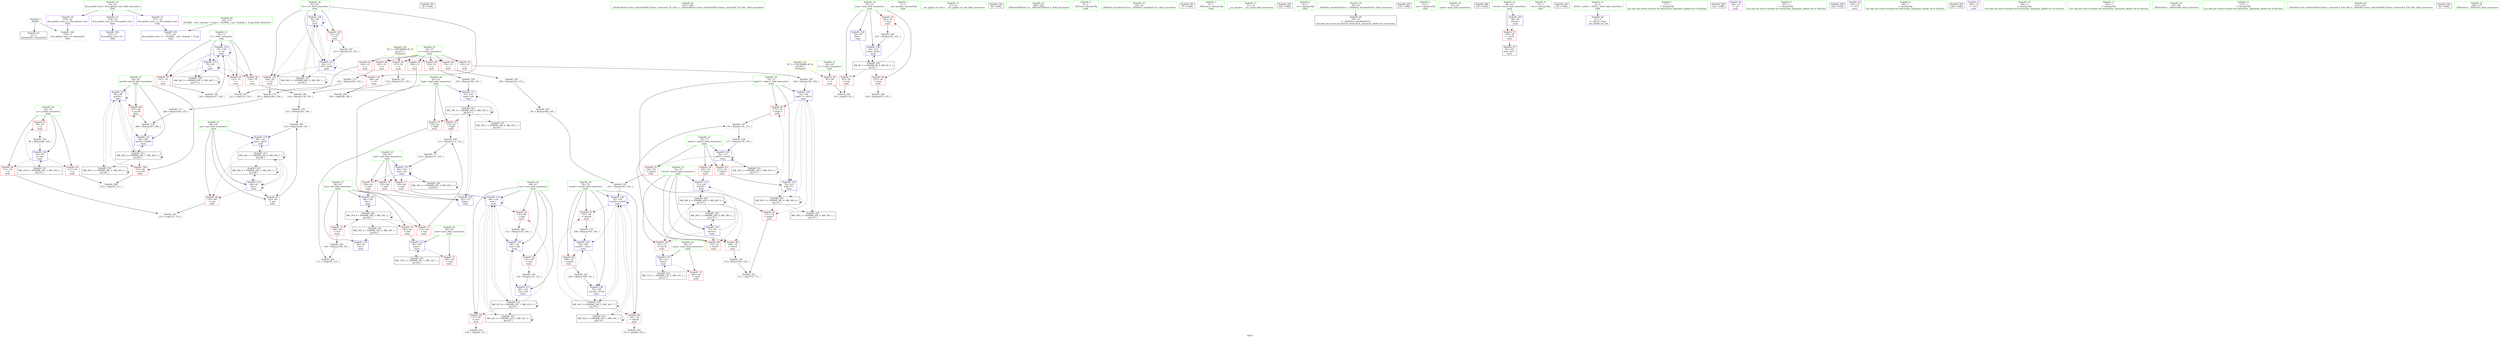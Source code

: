 digraph "SVFG" {
	label="SVFG";

	Node0x555e7177ca00 [shape=record,color=grey,label="{NodeID: 0\nNullPtr}"];
	Node0x555e7177ca00 -> Node0x555e717a2a80[style=solid];
	Node0x555e7177ca00 -> Node0x555e717a3510[style=solid];
	Node0x555e717aba70 [shape=record,color=grey,label="{NodeID: 180\n143 = Binary(142, 141, )\n}"];
	Node0x555e717aba70 -> Node0x555e717a8610[style=solid];
	Node0x555e717a2dc0 [shape=record,color=red,label="{NodeID: 97\n195\<--78\n\<--rem26\nmain\n}"];
	Node0x555e717a2dc0 -> Node0x555e717ab8f0[style=solid];
	Node0x555e71781160 [shape=record,color=green,label="{NodeID: 14\n16\<--20\nllvm.global_ctors\<--llvm.global_ctors_field_insensitive\nGlob }"];
	Node0x555e71781160 -> Node0x555e717a4050[style=solid];
	Node0x555e71781160 -> Node0x555e717a4120[style=solid];
	Node0x555e71781160 -> Node0x555e717a41f0[style=solid];
	Node0x555e717a67d0 [shape=record,color=grey,label="{NodeID: 194\n104 = Binary(105, 103, )\n}"];
	Node0x555e717a67d0 -> Node0x555e717a3920[style=solid];
	Node0x555e717a3920 [shape=record,color=blue,label="{NodeID: 111\n62\<--104\nhigh\<--shl\nmain\n}"];
	Node0x555e717a3920 -> Node0x555e717c2310[style=dashed];
	Node0x555e717a1cb0 [shape=record,color=green,label="{NodeID: 28\n62\<--63\nhigh\<--high_field_insensitive\nmain\n}"];
	Node0x555e717a1cb0 -> Node0x555e717a5300[style=solid];
	Node0x555e717a1cb0 -> Node0x555e717a53d0[style=solid];
	Node0x555e717a1cb0 -> Node0x555e717a3920[style=solid];
	Node0x555e717a1cb0 -> Node0x555e717a87b0[style=solid];
	Node0x555e717d4ef0 [shape=record,color=black,label="{NodeID: 291\n28 = PHI()\n}"];
	Node0x555e717af480 [shape=record,color=grey,label="{NodeID: 208\n111 = cmp(109, 110, )\n}"];
	Node0x555e717a8bc0 [shape=record,color=blue,label="{NodeID: 125\n76\<--177\nmid23\<--shr25\nmain\n}"];
	Node0x555e717a8bc0 -> Node0x555e717a61a0[style=dashed];
	Node0x555e717a8bc0 -> Node0x555e717a6270[style=dashed];
	Node0x555e717a8bc0 -> Node0x555e717a6340[style=dashed];
	Node0x555e717a8bc0 -> Node0x555e717a8bc0[style=dashed];
	Node0x555e717a8bc0 -> Node0x555e717bd810[style=dashed];
	Node0x555e717a2810 [shape=record,color=green,label="{NodeID: 42\n247\<--248\n_ZSt4endlIcSt11char_traitsIcEERSt13basic_ostreamIT_T0_ES6_\<--_ZSt4endlIcSt11char_traitsIcEERSt13basic_ostreamIT_T0_ES6__field_insensitive\n}"];
	Node0x555e717ba210 [shape=record,color=black,label="{NodeID: 222\nMR_12V_2 = PHI(MR_12V_3, MR_12V_1, )\npts\{57 \}\n}"];
	Node0x555e717ba210 -> Node0x555e717a93e0[style=dashed];
	Node0x555e717a4390 [shape=record,color=red,label="{NodeID: 56\n93\<--48\n\<--T\nmain\n}"];
	Node0x555e717a4390 -> Node0x555e717af180[style=solid];
	Node0x555e717a4ef0 [shape=record,color=red,label="{NodeID: 70\n244\<--56\n\<--maxi\nmain\n}"];
	Node0x555e717a5a50 [shape=record,color=red,label="{NodeID: 84\n152\<--68\n\<--pos\nmain\n}"];
	Node0x555e717a5a50 -> Node0x555e717a7250[style=solid];
	Node0x555e7177c920 [shape=record,color=green,label="{NodeID: 1\n7\<--1\n__dso_handle\<--dummyObj\nGlob }"];
	Node0x555e717abbf0 [shape=record,color=grey,label="{NodeID: 181\n170 = Binary(169, 105, )\n}"];
	Node0x555e717abbf0 -> Node0x555e717aebc0[style=solid];
	Node0x555e717a2e90 [shape=record,color=red,label="{NodeID: 98\n198\<--78\n\<--rem26\nmain\n}"];
	Node0x555e717a2e90 -> Node0x555e717abef0[style=solid];
	Node0x555e71781230 [shape=record,color=green,label="{NodeID: 15\n21\<--22\n__cxx_global_var_init\<--__cxx_global_var_init_field_insensitive\n}"];
	Node0x555e717a6950 [shape=record,color=grey,label="{NodeID: 195\n180 = Binary(105, 179, )\n}"];
	Node0x555e717a6950 -> Node0x555e717a6650[style=solid];
	Node0x555e717a39f0 [shape=record,color=blue,label="{NodeID: 112\n64\<--116\nmid\<--shr\nmain\n}"];
	Node0x555e717a39f0 -> Node0x555e717a54a0[style=dashed];
	Node0x555e717a39f0 -> Node0x555e717a5570[style=dashed];
	Node0x555e717a39f0 -> Node0x555e717a5640[style=dashed];
	Node0x555e717a39f0 -> Node0x555e717a39f0[style=dashed];
	Node0x555e717a39f0 -> Node0x555e717bb610[style=dashed];
	Node0x555e717a1d80 [shape=record,color=green,label="{NodeID: 29\n64\<--65\nmid\<--mid_field_insensitive\nmain\n}"];
	Node0x555e717a1d80 -> Node0x555e717a54a0[style=solid];
	Node0x555e717a1d80 -> Node0x555e717a5570[style=solid];
	Node0x555e717a1d80 -> Node0x555e717a5640[style=solid];
	Node0x555e717a1d80 -> Node0x555e717a39f0[style=solid];
	Node0x555e717d4ff0 [shape=record,color=black,label="{NodeID: 292\n96 = PHI()\n}"];
	Node0x555e717af600 [shape=record,color=grey,label="{NodeID: 209\n218 = cmp(216, 217, )\n}"];
	Node0x555e717a8c90 [shape=record,color=blue,label="{NodeID: 126\n78\<--183\nrem26\<--sub29\nmain\n}"];
	Node0x555e717a8c90 -> Node0x555e717a2cf0[style=dashed];
	Node0x555e717a8c90 -> Node0x555e717a2dc0[style=dashed];
	Node0x555e717a8c90 -> Node0x555e717a8c90[style=dashed];
	Node0x555e717a8c90 -> Node0x555e717a8f00[style=dashed];
	Node0x555e717a8c90 -> Node0x555e717b6610[style=dashed];
	Node0x555e717a8c90 -> Node0x555e717bdd10[style=dashed];
	Node0x555e717a28e0 [shape=record,color=green,label="{NodeID: 43\n249\<--250\n_ZNSolsEPFRSoS_E\<--_ZNSolsEPFRSoS_E_field_insensitive\n}"];
	Node0x555e717ba710 [shape=record,color=black,label="{NodeID: 223\nMR_14V_2 = PHI(MR_14V_3, MR_14V_1, )\npts\{59 \}\n}"];
	Node0x555e717ba710 -> Node0x555e717a8950[style=dashed];
	Node0x555e717a4460 [shape=record,color=red,label="{NodeID: 57\n92\<--50\n\<--loop\nmain\n}"];
	Node0x555e717a4460 -> Node0x555e717af180[style=solid];
	Node0x555e717a4fc0 [shape=record,color=red,label="{NodeID: 71\n240\<--58\n\<--mini\nmain\n}"];
	Node0x555e717a5b20 [shape=record,color=red,label="{NodeID: 85\n123\<--70\n\<--i\nmain\n}"];
	Node0x555e717a5b20 -> Node0x555e717af300[style=solid];
	Node0x555e7177d400 [shape=record,color=green,label="{NodeID: 2\n8\<--1\n_ZSt3cin\<--dummyObj\nGlob }"];
	Node0x555e717abd70 [shape=record,color=grey,label="{NodeID: 182\n148 = Binary(147, 105, )\n}"];
	Node0x555e717abd70 -> Node0x555e717a86e0[style=solid];
	Node0x555e717a2f60 [shape=record,color=red,label="{NodeID: 99\n207\<--80\n\<--pos30\nmain\n}"];
	Node0x555e717a2f60 -> Node0x555e717ab470[style=solid];
	Node0x555e71781300 [shape=record,color=green,label="{NodeID: 16\n25\<--26\n_ZNSt8ios_base4InitC1Ev\<--_ZNSt8ios_base4InitC1Ev_field_insensitive\n}"];
	Node0x555e717a6ad0 [shape=record,color=grey,label="{NodeID: 196\n234 = Binary(233, 105, )\n}"];
	Node0x555e717a3ac0 [shape=record,color=blue,label="{NodeID: 113\n66\<--118\nrem\<--\nmain\n}"];
	Node0x555e717a3ac0 -> Node0x555e717a5710[style=dashed];
	Node0x555e717a3ac0 -> Node0x555e717a57e0[style=dashed];
	Node0x555e717a3ac0 -> Node0x555e717a3ac0[style=dashed];
	Node0x555e717a3ac0 -> Node0x555e717a8470[style=dashed];
	Node0x555e717a3ac0 -> Node0x555e717b7010[style=dashed];
	Node0x555e717a3ac0 -> Node0x555e717bbb10[style=dashed];
	Node0x555e717a1e50 [shape=record,color=green,label="{NodeID: 30\n66\<--67\nrem\<--rem_field_insensitive\nmain\n}"];
	Node0x555e717a1e50 -> Node0x555e717a5710[style=solid];
	Node0x555e717a1e50 -> Node0x555e717a57e0[style=solid];
	Node0x555e717a1e50 -> Node0x555e717a58b0[style=solid];
	Node0x555e717a1e50 -> Node0x555e717a3ac0[style=solid];
	Node0x555e717a1e50 -> Node0x555e717a8470[style=solid];
	Node0x555e717a1e50 -> Node0x555e717a8540[style=solid];
	Node0x555e717d5150 [shape=record,color=black,label="{NodeID: 293\n97 = PHI()\n}"];
	Node0x555e717b6610 [shape=record,color=black,label="{NodeID: 210\nMR_34V_8 = PHI(MR_34V_5, MR_34V_7, )\npts\{79 \}\n}"];
	Node0x555e717b6610 -> Node0x555e717a2cf0[style=dashed];
	Node0x555e717b6610 -> Node0x555e717a2dc0[style=dashed];
	Node0x555e717b6610 -> Node0x555e717a8c90[style=dashed];
	Node0x555e717b6610 -> Node0x555e717a8f00[style=dashed];
	Node0x555e717b6610 -> Node0x555e717b6610[style=dashed];
	Node0x555e717b6610 -> Node0x555e717bdd10[style=dashed];
	Node0x555e717a8d60 [shape=record,color=blue,label="{NodeID: 127\n80\<--90\npos30\<--\nmain\n}"];
	Node0x555e717a8d60 -> Node0x555e717a2f60[style=dashed];
	Node0x555e717a8d60 -> Node0x555e717a3030[style=dashed];
	Node0x555e717a8d60 -> Node0x555e717a8d60[style=dashed];
	Node0x555e717a8d60 -> Node0x555e717a90a0[style=dashed];
	Node0x555e717a8d60 -> Node0x555e717b6b10[style=dashed];
	Node0x555e717a8d60 -> Node0x555e717be210[style=dashed];
	Node0x555e717a29b0 [shape=record,color=green,label="{NodeID: 44\n18\<--272\n_GLOBAL__sub_I_komaki_1_0.cpp\<--_GLOBAL__sub_I_komaki_1_0.cpp_field_insensitive\n}"];
	Node0x555e717a29b0 -> Node0x555e717a3440[style=solid];
	Node0x555e717bac10 [shape=record,color=black,label="{NodeID: 224\nMR_16V_2 = PHI(MR_16V_4, MR_16V_1, )\npts\{61 \}\n}"];
	Node0x555e717bac10 -> Node0x555e717a3850[style=dashed];
	Node0x555e717a4530 [shape=record,color=red,label="{NodeID: 58\n233\<--50\n\<--loop\nmain\n}"];
	Node0x555e717a4530 -> Node0x555e717a6ad0[style=solid];
	Node0x555e717a5090 [shape=record,color=red,label="{NodeID: 72\n108\<--60\n\<--low\nmain\n}"];
	Node0x555e717a5090 -> Node0x555e717ac970[style=solid];
	Node0x555e717a5bf0 [shape=record,color=red,label="{NodeID: 86\n139\<--70\n\<--i\nmain\n}"];
	Node0x555e717a5bf0 -> Node0x555e717ac370[style=solid];
	Node0x555e7177d1c0 [shape=record,color=green,label="{NodeID: 3\n9\<--1\n_ZSt4cout\<--dummyObj\nGlob }"];
	Node0x555e717abef0 [shape=record,color=grey,label="{NodeID: 183\n199 = Binary(198, 135, )\n}"];
	Node0x555e717abef0 -> Node0x555e717a8fd0[style=solid];
	Node0x555e717a3030 [shape=record,color=red,label="{NodeID: 100\n216\<--80\n\<--pos30\nmain\n}"];
	Node0x555e717a3030 -> Node0x555e717af600[style=solid];
	Node0x555e717813d0 [shape=record,color=green,label="{NodeID: 17\n31\<--32\n__cxa_atexit\<--__cxa_atexit_field_insensitive\n}"];
	Node0x555e717a6c50 [shape=record,color=grey,label="{NodeID: 197\n176 = Binary(174, 175, )\n}"];
	Node0x555e717a6c50 -> Node0x555e717a6dd0[style=solid];
	Node0x555e717a3b90 [shape=record,color=blue,label="{NodeID: 114\n68\<--90\npos\<--\nmain\n}"];
	Node0x555e717a3b90 -> Node0x555e717a5980[style=dashed];
	Node0x555e717a3b90 -> Node0x555e717a5a50[style=dashed];
	Node0x555e717a3b90 -> Node0x555e717a3b90[style=dashed];
	Node0x555e717a3b90 -> Node0x555e717a8610[style=dashed];
	Node0x555e717a3b90 -> Node0x555e717b7510[style=dashed];
	Node0x555e717a3b90 -> Node0x555e717bc820[style=dashed];
	Node0x555e717a1f20 [shape=record,color=green,label="{NodeID: 31\n68\<--69\npos\<--pos_field_insensitive\nmain\n}"];
	Node0x555e717a1f20 -> Node0x555e717a5980[style=solid];
	Node0x555e717a1f20 -> Node0x555e717a5a50[style=solid];
	Node0x555e717a1f20 -> Node0x555e717a3b90[style=solid];
	Node0x555e717a1f20 -> Node0x555e717a8610[style=solid];
	Node0x555e717d5220 [shape=record,color=black,label="{NodeID: 294\n230 = PHI()\n}"];
	Node0x555e717b6b10 [shape=record,color=black,label="{NodeID: 211\nMR_36V_6 = PHI(MR_36V_7, MR_36V_5, )\npts\{81 \}\n}"];
	Node0x555e717b6b10 -> Node0x555e717a2f60[style=dashed];
	Node0x555e717b6b10 -> Node0x555e717a3030[style=dashed];
	Node0x555e717b6b10 -> Node0x555e717a8d60[style=dashed];
	Node0x555e717b6b10 -> Node0x555e717a90a0[style=dashed];
	Node0x555e717b6b10 -> Node0x555e717b6b10[style=dashed];
	Node0x555e717b6b10 -> Node0x555e717be210[style=dashed];
	Node0x555e717a8e30 [shape=record,color=blue,label="{NodeID: 128\n82\<--90\ni31\<--\nmain\n}"];
	Node0x555e717a8e30 -> Node0x555e717a3100[style=dashed];
	Node0x555e717a8e30 -> Node0x555e717a31d0[style=dashed];
	Node0x555e717a8e30 -> Node0x555e717a32a0[style=dashed];
	Node0x555e717a8e30 -> Node0x555e717a8e30[style=dashed];
	Node0x555e717a8e30 -> Node0x555e717a9170[style=dashed];
	Node0x555e717a8e30 -> Node0x555e717be710[style=dashed];
	Node0x555e717a2a80 [shape=record,color=black,label="{NodeID: 45\n2\<--3\ndummyVal\<--dummyVal\n}"];
	Node0x555e717bb110 [shape=record,color=black,label="{NodeID: 225\nMR_18V_2 = PHI(MR_18V_4, MR_18V_1, )\npts\{63 \}\n}"];
	Node0x555e717bb110 -> Node0x555e717a3920[style=dashed];
	Node0x555e717a4600 [shape=record,color=red,label="{NodeID: 59\n252\<--50\n\<--loop\nmain\n}"];
	Node0x555e717a4600 -> Node0x555e717ac070[style=solid];
	Node0x555e717a5160 [shape=record,color=red,label="{NodeID: 73\n113\<--60\n\<--low\nmain\n}"];
	Node0x555e717a5160 -> Node0x555e717a6f50[style=solid];
	Node0x555e717c4730 [shape=record,color=yellow,style=double,label="{NodeID: 253\n4V_1 = ENCHI(MR_4V_0)\npts\{49 \}\nFun[main]}"];
	Node0x555e717c4730 -> Node0x555e717a4390[style=dashed];
	Node0x555e717a5cc0 [shape=record,color=red,label="{NodeID: 87\n147\<--70\n\<--i\nmain\n}"];
	Node0x555e717a5cc0 -> Node0x555e717abd70[style=solid];
	Node0x555e7177cfb0 [shape=record,color=green,label="{NodeID: 4\n10\<--1\n.str\<--dummyObj\nGlob }"];
	Node0x555e717ac070 [shape=record,color=grey,label="{NodeID: 184\n253 = Binary(252, 105, )\n}"];
	Node0x555e717ac070 -> Node0x555e717a94b0[style=solid];
	Node0x555e717a3100 [shape=record,color=red,label="{NodeID: 101\n188\<--82\n\<--i31\nmain\n}"];
	Node0x555e717a3100 -> Node0x555e717aee80[style=solid];
	Node0x555e717814a0 [shape=record,color=green,label="{NodeID: 18\n30\<--36\n_ZNSt8ios_base4InitD1Ev\<--_ZNSt8ios_base4InitD1Ev_field_insensitive\n}"];
	Node0x555e717814a0 -> Node0x555e717a2b50[style=solid];
	Node0x555e717a6dd0 [shape=record,color=grey,label="{NodeID: 198\n177 = Binary(176, 105, )\n}"];
	Node0x555e717a6dd0 -> Node0x555e717a8bc0[style=solid];
	Node0x555e717a3c60 [shape=record,color=blue,label="{NodeID: 115\n70\<--90\ni\<--\nmain\n}"];
	Node0x555e717a3c60 -> Node0x555e717a5b20[style=dashed];
	Node0x555e717a3c60 -> Node0x555e717a5bf0[style=dashed];
	Node0x555e717a3c60 -> Node0x555e717a5cc0[style=dashed];
	Node0x555e717a3c60 -> Node0x555e717a3c60[style=dashed];
	Node0x555e717a3c60 -> Node0x555e717a86e0[style=dashed];
	Node0x555e717a3c60 -> Node0x555e717bc910[style=dashed];
	Node0x555e717a1ff0 [shape=record,color=green,label="{NodeID: 32\n70\<--71\ni\<--i_field_insensitive\nmain\n}"];
	Node0x555e717a1ff0 -> Node0x555e717a5b20[style=solid];
	Node0x555e717a1ff0 -> Node0x555e717a5bf0[style=solid];
	Node0x555e717a1ff0 -> Node0x555e717a5cc0[style=solid];
	Node0x555e717a1ff0 -> Node0x555e717a3c60[style=solid];
	Node0x555e717a1ff0 -> Node0x555e717a86e0[style=solid];
	Node0x555e717d5350 [shape=record,color=black,label="{NodeID: 295\n235 = PHI()\n}"];
	Node0x555e717b7010 [shape=record,color=black,label="{NodeID: 212\nMR_22V_8 = PHI(MR_22V_7, MR_22V_5, )\npts\{67 \}\n}"];
	Node0x555e717b7010 -> Node0x555e717a5710[style=dashed];
	Node0x555e717b7010 -> Node0x555e717a57e0[style=dashed];
	Node0x555e717b7010 -> Node0x555e717a3ac0[style=dashed];
	Node0x555e717b7010 -> Node0x555e717a8470[style=dashed];
	Node0x555e717b7010 -> Node0x555e717b7010[style=dashed];
	Node0x555e717b7010 -> Node0x555e717bbb10[style=dashed];
	Node0x555e717a8f00 [shape=record,color=blue,label="{NodeID: 129\n78\<--196\nrem26\<--sub37\nmain\n}"];
	Node0x555e717a8f00 -> Node0x555e717a2e90[style=dashed];
	Node0x555e717a8f00 -> Node0x555e717a8fd0[style=dashed];
	Node0x555e717a2b50 [shape=record,color=black,label="{NodeID: 46\n29\<--30\n\<--_ZNSt8ios_base4InitD1Ev\nCan only get source location for instruction, argument, global var or function.}"];
	Node0x555e717bb610 [shape=record,color=black,label="{NodeID: 226\nMR_20V_2 = PHI(MR_20V_3, MR_20V_1, )\npts\{65 \}\n}"];
	Node0x555e717bb610 -> Node0x555e717a39f0[style=dashed];
	Node0x555e717bb610 -> Node0x555e717bb610[style=dashed];
	Node0x555e717a46d0 [shape=record,color=red,label="{NodeID: 60\n103\<--52\n\<--n\nmain\n}"];
	Node0x555e717a46d0 -> Node0x555e717a67d0[style=solid];
	Node0x555e717a5230 [shape=record,color=red,label="{NodeID: 74\n162\<--60\n\<--low\nmain\n}"];
	Node0x555e717a5230 -> Node0x555e717a8950[style=solid];
	Node0x555e717a5d90 [shape=record,color=red,label="{NodeID: 88\n169\<--72\n\<--low16\nmain\n}"];
	Node0x555e717a5d90 -> Node0x555e717abbf0[style=solid];
	Node0x555e71780a20 [shape=record,color=green,label="{NodeID: 5\n12\<--1\n.str.1\<--dummyObj\nGlob }"];
	Node0x555e717ac1f0 [shape=record,color=grey,label="{NodeID: 185\n166 = Binary(105, 165, )\n}"];
	Node0x555e717ac1f0 -> Node0x555e717a8af0[style=solid];
	Node0x555e717a31d0 [shape=record,color=red,label="{NodeID: 102\n204\<--82\n\<--i31\nmain\n}"];
	Node0x555e717a31d0 -> Node0x555e717ab170[style=solid];
	Node0x555e71781570 [shape=record,color=green,label="{NodeID: 19\n43\<--44\nmain\<--main_field_insensitive\n}"];
	Node0x555e717a6f50 [shape=record,color=grey,label="{NodeID: 199\n115 = Binary(113, 114, )\n}"];
	Node0x555e717a6f50 -> Node0x555e717ab5f0[style=solid];
	Node0x555e717a8470 [shape=record,color=blue,label="{NodeID: 116\n66\<--131\nrem\<--sub\nmain\n}"];
	Node0x555e717a8470 -> Node0x555e717a58b0[style=dashed];
	Node0x555e717a8470 -> Node0x555e717a8540[style=dashed];
	Node0x555e717a20c0 [shape=record,color=green,label="{NodeID: 33\n72\<--73\nlow16\<--low16_field_insensitive\nmain\n}"];
	Node0x555e717a20c0 -> Node0x555e717a5d90[style=solid];
	Node0x555e717a20c0 -> Node0x555e717a5e60[style=solid];
	Node0x555e717a20c0 -> Node0x555e717a5f30[style=solid];
	Node0x555e717a20c0 -> Node0x555e717a8a20[style=solid];
	Node0x555e717a20c0 -> Node0x555e717a9240[style=solid];
	Node0x555e717d5450 [shape=record,color=black,label="{NodeID: 296\n239 = PHI()\n}"];
	Node0x555e717b7510 [shape=record,color=black,label="{NodeID: 213\nMR_24V_7 = PHI(MR_24V_6, MR_24V_5, )\npts\{69 \}\n}"];
	Node0x555e717b7510 -> Node0x555e717a5980[style=dashed];
	Node0x555e717b7510 -> Node0x555e717a5a50[style=dashed];
	Node0x555e717b7510 -> Node0x555e717a3b90[style=dashed];
	Node0x555e717b7510 -> Node0x555e717a8610[style=dashed];
	Node0x555e717b7510 -> Node0x555e717b7510[style=dashed];
	Node0x555e717b7510 -> Node0x555e717bc820[style=dashed];
	Node0x555e717a8fd0 [shape=record,color=blue,label="{NodeID: 130\n78\<--199\nrem26\<--div38\nmain\n}"];
	Node0x555e717a8fd0 -> Node0x555e717b6610[style=dashed];
	Node0x555e717a2c20 [shape=record,color=black,label="{NodeID: 47\n45\<--256\nmain_ret\<--\nmain\n}"];
	Node0x555e717bbb10 [shape=record,color=black,label="{NodeID: 227\nMR_22V_2 = PHI(MR_22V_3, MR_22V_1, )\npts\{67 \}\n}"];
	Node0x555e717bbb10 -> Node0x555e717a3ac0[style=dashed];
	Node0x555e717bbb10 -> Node0x555e717bbb10[style=dashed];
	Node0x555e717a47a0 [shape=record,color=red,label="{NodeID: 61\n124\<--52\n\<--n\nmain\n}"];
	Node0x555e717a47a0 -> Node0x555e717af300[style=solid];
	Node0x555e717a5300 [shape=record,color=red,label="{NodeID: 75\n110\<--62\n\<--high\nmain\n}"];
	Node0x555e717a5300 -> Node0x555e717af480[style=solid];
	Node0x555e717c48f0 [shape=record,color=yellow,style=double,label="{NodeID: 255\n8V_1 = ENCHI(MR_8V_0)\npts\{53 \}\nFun[main]}"];
	Node0x555e717c48f0 -> Node0x555e717a46d0[style=dashed];
	Node0x555e717c48f0 -> Node0x555e717a47a0[style=dashed];
	Node0x555e717c48f0 -> Node0x555e717a4870[style=dashed];
	Node0x555e717c48f0 -> Node0x555e717a4940[style=dashed];
	Node0x555e717c48f0 -> Node0x555e717a4a10[style=dashed];
	Node0x555e717c48f0 -> Node0x555e717a4ae0[style=dashed];
	Node0x555e717c48f0 -> Node0x555e717a4bb0[style=dashed];
	Node0x555e717a5e60 [shape=record,color=red,label="{NodeID: 89\n174\<--72\n\<--low16\nmain\n}"];
	Node0x555e717a5e60 -> Node0x555e717a6c50[style=solid];
	Node0x555e71780ab0 [shape=record,color=green,label="{NodeID: 6\n14\<--1\n.str.2\<--dummyObj\nGlob }"];
	Node0x555e717ac370 [shape=record,color=grey,label="{NodeID: 186\n140 = Binary(138, 139, )\n}"];
	Node0x555e717ac370 -> Node0x555e717ab770[style=solid];
	Node0x555e717a32a0 [shape=record,color=red,label="{NodeID: 103\n212\<--82\n\<--i31\nmain\n}"];
	Node0x555e717a32a0 -> Node0x555e717a70d0[style=solid];
	Node0x555e71781640 [shape=record,color=green,label="{NodeID: 20\n46\<--47\nretval\<--retval_field_insensitive\nmain\n}"];
	Node0x555e71781640 -> Node0x555e717a42c0[style=solid];
	Node0x555e71781640 -> Node0x555e717a35e0[style=solid];
	Node0x555e717a70d0 [shape=record,color=grey,label="{NodeID: 200\n213 = Binary(212, 105, )\n}"];
	Node0x555e717a70d0 -> Node0x555e717a9170[style=solid];
	Node0x555e717a8540 [shape=record,color=blue,label="{NodeID: 117\n66\<--134\nrem\<--div\nmain\n}"];
	Node0x555e717a8540 -> Node0x555e717b7010[style=dashed];
	Node0x555e717a2190 [shape=record,color=green,label="{NodeID: 34\n74\<--75\nhigh17\<--high17_field_insensitive\nmain\n}"];
	Node0x555e717a2190 -> Node0x555e717a6000[style=solid];
	Node0x555e717a2190 -> Node0x555e717a60d0[style=solid];
	Node0x555e717a2190 -> Node0x555e717a8af0[style=solid];
	Node0x555e717a2190 -> Node0x555e717a9310[style=solid];
	Node0x555e717d5550 [shape=record,color=black,label="{NodeID: 297\n241 = PHI()\n}"];
	Node0x555e717a90a0 [shape=record,color=blue,label="{NodeID: 131\n80\<--208\npos30\<--add43\nmain\n}"];
	Node0x555e717a90a0 -> Node0x555e717b6b10[style=dashed];
	Node0x555e717a3d10 [shape=record,color=purple,label="{NodeID: 48\n27\<--4\n\<--_ZStL8__ioinit\n__cxx_global_var_init\n}"];
	Node0x555e717bc820 [shape=record,color=black,label="{NodeID: 228\nMR_24V_2 = PHI(MR_24V_3, MR_24V_1, )\npts\{69 \}\n}"];
	Node0x555e717bc820 -> Node0x555e717a3b90[style=dashed];
	Node0x555e717bc820 -> Node0x555e717bc820[style=dashed];
	Node0x555e717a4870 [shape=record,color=red,label="{NodeID: 62\n137\<--52\n\<--n\nmain\n}"];
	Node0x555e717a4870 -> Node0x555e717ac4f0[style=solid];
	Node0x555e717c0a10 [shape=record,color=black,label="{NodeID: 242\nMR_28V_6 = PHI(MR_28V_4, MR_28V_5, )\npts\{73 \}\n}"];
	Node0x555e717c0a10 -> Node0x555e717a5d90[style=dashed];
	Node0x555e717c0a10 -> Node0x555e717a5e60[style=dashed];
	Node0x555e717c0a10 -> Node0x555e717a5f30[style=dashed];
	Node0x555e717c0a10 -> Node0x555e717a9240[style=dashed];
	Node0x555e717c0a10 -> Node0x555e717bce10[style=dashed];
	Node0x555e717c0a10 -> Node0x555e717c0a10[style=dashed];
	Node0x555e717a53d0 [shape=record,color=red,label="{NodeID: 76\n114\<--62\n\<--high\nmain\n}"];
	Node0x555e717a53d0 -> Node0x555e717a6f50[style=solid];
	Node0x555e717aaff0 [shape=record,color=grey,label="{NodeID: 173\n206 = Binary(105, 205, )\n}"];
	Node0x555e717aaff0 -> Node0x555e717ab470[style=solid];
	Node0x555e717a5f30 [shape=record,color=red,label="{NodeID: 90\n227\<--72\n\<--low16\nmain\n}"];
	Node0x555e717a5f30 -> Node0x555e717a93e0[style=solid];
	Node0x555e7177d4f0 [shape=record,color=green,label="{NodeID: 7\n17\<--1\n\<--dummyObj\nCan only get source location for instruction, argument, global var or function.}"];
	Node0x555e717ac4f0 [shape=record,color=grey,label="{NodeID: 187\n138 = Binary(137, 105, )\n}"];
	Node0x555e717ac4f0 -> Node0x555e717ac370[style=solid];
	Node0x555e717a3370 [shape=record,color=blue,label="{NodeID: 104\n276\<--17\nllvm.global_ctors_0\<--\nGlob }"];
	Node0x555e71781710 [shape=record,color=green,label="{NodeID: 21\n48\<--49\nT\<--T_field_insensitive\nmain\n}"];
	Node0x555e71781710 -> Node0x555e717a4390[style=solid];
	Node0x555e717a7250 [shape=record,color=grey,label="{NodeID: 201\n153 = cmp(151, 152, )\n}"];
	Node0x555e717a8610 [shape=record,color=blue,label="{NodeID: 118\n68\<--143\npos\<--add12\nmain\n}"];
	Node0x555e717a8610 -> Node0x555e717b7510[style=dashed];
	Node0x555e717a2260 [shape=record,color=green,label="{NodeID: 35\n76\<--77\nmid23\<--mid23_field_insensitive\nmain\n}"];
	Node0x555e717a2260 -> Node0x555e717a61a0[style=solid];
	Node0x555e717a2260 -> Node0x555e717a6270[style=solid];
	Node0x555e717a2260 -> Node0x555e717a6340[style=solid];
	Node0x555e717a2260 -> Node0x555e717a8bc0[style=solid];
	Node0x555e717d5650 [shape=record,color=black,label="{NodeID: 298\n243 = PHI()\n}"];
	Node0x555e717a9170 [shape=record,color=blue,label="{NodeID: 132\n82\<--213\ni31\<--inc46\nmain\n}"];
	Node0x555e717a9170 -> Node0x555e717a3100[style=dashed];
	Node0x555e717a9170 -> Node0x555e717a31d0[style=dashed];
	Node0x555e717a9170 -> Node0x555e717a32a0[style=dashed];
	Node0x555e717a9170 -> Node0x555e717a8e30[style=dashed];
	Node0x555e717a9170 -> Node0x555e717a9170[style=dashed];
	Node0x555e717a9170 -> Node0x555e717be710[style=dashed];
	Node0x555e717a3de0 [shape=record,color=purple,label="{NodeID: 49\n229\<--10\n\<--.str\nmain\n}"];
	Node0x555e717bc910 [shape=record,color=black,label="{NodeID: 229\nMR_26V_2 = PHI(MR_26V_3, MR_26V_1, )\npts\{71 \}\n}"];
	Node0x555e717bc910 -> Node0x555e717a3c60[style=dashed];
	Node0x555e717bc910 -> Node0x555e717bc910[style=dashed];
	Node0x555e717a4940 [shape=record,color=red,label="{NodeID: 63\n165\<--52\n\<--n\nmain\n}"];
	Node0x555e717a4940 -> Node0x555e717ac1f0[style=solid];
	Node0x555e717c0f10 [shape=record,color=black,label="{NodeID: 243\nMR_30V_5 = PHI(MR_30V_6, MR_30V_4, )\npts\{75 \}\n}"];
	Node0x555e717c0f10 -> Node0x555e717a6000[style=dashed];
	Node0x555e717c0f10 -> Node0x555e717a60d0[style=dashed];
	Node0x555e717c0f10 -> Node0x555e717a9310[style=dashed];
	Node0x555e717c0f10 -> Node0x555e717bd310[style=dashed];
	Node0x555e717c0f10 -> Node0x555e717c0f10[style=dashed];
	Node0x555e717a54a0 [shape=record,color=red,label="{NodeID: 77\n118\<--64\n\<--mid\nmain\n}"];
	Node0x555e717a54a0 -> Node0x555e717a3ac0[style=solid];
	Node0x555e717ab170 [shape=record,color=grey,label="{NodeID: 174\n205 = Binary(203, 204, )\n}"];
	Node0x555e717ab170 -> Node0x555e717aaff0[style=solid];
	Node0x555e717a6000 [shape=record,color=red,label="{NodeID: 91\n171\<--74\n\<--high17\nmain\n}"];
	Node0x555e717a6000 -> Node0x555e717aebc0[style=solid];
	Node0x555e7177d580 [shape=record,color=green,label="{NodeID: 8\n85\<--1\n\<--dummyObj\nCan only get source location for instruction, argument, global var or function.}"];
	Node0x555e717ac670 [shape=record,color=grey,label="{NodeID: 188\n131 = Binary(130, 105, )\n}"];
	Node0x555e717ac670 -> Node0x555e717a8470[style=solid];
	Node0x555e717a3440 [shape=record,color=blue,label="{NodeID: 105\n277\<--18\nllvm.global_ctors_1\<--_GLOBAL__sub_I_komaki_1_0.cpp\nGlob }"];
	Node0x555e717a1950 [shape=record,color=green,label="{NodeID: 22\n50\<--51\nloop\<--loop_field_insensitive\nmain\n}"];
	Node0x555e717a1950 -> Node0x555e717a4460[style=solid];
	Node0x555e717a1950 -> Node0x555e717a4530[style=solid];
	Node0x555e717a1950 -> Node0x555e717a4600[style=solid];
	Node0x555e717a1950 -> Node0x555e717a36b0[style=solid];
	Node0x555e717a1950 -> Node0x555e717a94b0[style=solid];
	Node0x555e717aebc0 [shape=record,color=grey,label="{NodeID: 202\n172 = cmp(170, 171, )\n}"];
	Node0x555e717a86e0 [shape=record,color=blue,label="{NodeID: 119\n70\<--148\ni\<--inc\nmain\n}"];
	Node0x555e717a86e0 -> Node0x555e717a5b20[style=dashed];
	Node0x555e717a86e0 -> Node0x555e717a5bf0[style=dashed];
	Node0x555e717a86e0 -> Node0x555e717a5cc0[style=dashed];
	Node0x555e717a86e0 -> Node0x555e717a3c60[style=dashed];
	Node0x555e717a86e0 -> Node0x555e717a86e0[style=dashed];
	Node0x555e717a86e0 -> Node0x555e717bc910[style=dashed];
	Node0x555e717a2330 [shape=record,color=green,label="{NodeID: 36\n78\<--79\nrem26\<--rem26_field_insensitive\nmain\n}"];
	Node0x555e717a2330 -> Node0x555e717a2cf0[style=solid];
	Node0x555e717a2330 -> Node0x555e717a2dc0[style=solid];
	Node0x555e717a2330 -> Node0x555e717a2e90[style=solid];
	Node0x555e717a2330 -> Node0x555e717a8c90[style=solid];
	Node0x555e717a2330 -> Node0x555e717a8f00[style=solid];
	Node0x555e717a2330 -> Node0x555e717a8fd0[style=solid];
	Node0x555e717d5750 [shape=record,color=black,label="{NodeID: 299\n245 = PHI()\n}"];
	Node0x555e717a9240 [shape=record,color=blue,label="{NodeID: 133\n72\<--220\nlow16\<--\nmain\n}"];
	Node0x555e717a9240 -> Node0x555e717c0a10[style=dashed];
	Node0x555e717a3eb0 [shape=record,color=purple,label="{NodeID: 50\n238\<--12\n\<--.str.1\nmain\n}"];
	Node0x555e717bce10 [shape=record,color=black,label="{NodeID: 230\nMR_28V_2 = PHI(MR_28V_4, MR_28V_1, )\npts\{73 \}\n}"];
	Node0x555e717bce10 -> Node0x555e717a8a20[style=dashed];
	Node0x555e717a4a10 [shape=record,color=red,label="{NodeID: 64\n179\<--52\n\<--n\nmain\n}"];
	Node0x555e717a4a10 -> Node0x555e717a6950[style=solid];
	Node0x555e717a5570 [shape=record,color=red,label="{NodeID: 78\n155\<--64\n\<--mid\nmain\n}"];
	Node0x555e717a5570 -> Node0x555e717a87b0[style=solid];
	Node0x555e717ab2f0 [shape=record,color=grey,label="{NodeID: 175\n203 = Binary(202, 105, )\n}"];
	Node0x555e717ab2f0 -> Node0x555e717ab170[style=solid];
	Node0x555e717a60d0 [shape=record,color=red,label="{NodeID: 92\n175\<--74\n\<--high17\nmain\n}"];
	Node0x555e717a60d0 -> Node0x555e717a6c50[style=solid];
	Node0x555e71780d50 [shape=record,color=green,label="{NodeID: 9\n90\<--1\n\<--dummyObj\nCan only get source location for instruction, argument, global var or function.}"];
	Node0x555e717ac7f0 [shape=record,color=grey,label="{NodeID: 189\n134 = Binary(133, 135, )\n}"];
	Node0x555e717ac7f0 -> Node0x555e717a8540[style=solid];
	Node0x555e717a3510 [shape=record,color=blue, style = dotted,label="{NodeID: 106\n278\<--3\nllvm.global_ctors_2\<--dummyVal\nGlob }"];
	Node0x555e717a19e0 [shape=record,color=green,label="{NodeID: 23\n52\<--53\nn\<--n_field_insensitive\nmain\n}"];
	Node0x555e717a19e0 -> Node0x555e717a46d0[style=solid];
	Node0x555e717a19e0 -> Node0x555e717a47a0[style=solid];
	Node0x555e717a19e0 -> Node0x555e717a4870[style=solid];
	Node0x555e717a19e0 -> Node0x555e717a4940[style=solid];
	Node0x555e717a19e0 -> Node0x555e717a4a10[style=solid];
	Node0x555e717a19e0 -> Node0x555e717a4ae0[style=solid];
	Node0x555e717a19e0 -> Node0x555e717a4bb0[style=solid];
	Node0x555e717aed00 [shape=record,color=grey,label="{NodeID: 203\n193 = cmp(90, 192, )\n}"];
	Node0x555e717a87b0 [shape=record,color=blue,label="{NodeID: 120\n62\<--155\nhigh\<--\nmain\n}"];
	Node0x555e717a87b0 -> Node0x555e717c2310[style=dashed];
	Node0x555e717a2400 [shape=record,color=green,label="{NodeID: 37\n80\<--81\npos30\<--pos30_field_insensitive\nmain\n}"];
	Node0x555e717a2400 -> Node0x555e717a2f60[style=solid];
	Node0x555e717a2400 -> Node0x555e717a3030[style=solid];
	Node0x555e717a2400 -> Node0x555e717a8d60[style=solid];
	Node0x555e717a2400 -> Node0x555e717a90a0[style=solid];
	Node0x555e717d5850 [shape=record,color=black,label="{NodeID: 300\n246 = PHI()\n}"];
	Node0x555e717a9310 [shape=record,color=blue,label="{NodeID: 134\n74\<--223\nhigh17\<--\nmain\n}"];
	Node0x555e717a9310 -> Node0x555e717c0f10[style=dashed];
	Node0x555e717a3f80 [shape=record,color=purple,label="{NodeID: 51\n242\<--14\n\<--.str.2\nmain\n}"];
	Node0x555e717bd310 [shape=record,color=black,label="{NodeID: 231\nMR_30V_2 = PHI(MR_30V_4, MR_30V_1, )\npts\{75 \}\n}"];
	Node0x555e717bd310 -> Node0x555e717a8af0[style=dashed];
	Node0x555e717a4ae0 [shape=record,color=red,label="{NodeID: 65\n189\<--52\n\<--n\nmain\n}"];
	Node0x555e717a4ae0 -> Node0x555e717aee80[style=solid];
	Node0x555e717a5640 [shape=record,color=red,label="{NodeID: 79\n158\<--64\n\<--mid\nmain\n}"];
	Node0x555e717a5640 -> Node0x555e717a8880[style=solid];
	Node0x555e717ab470 [shape=record,color=grey,label="{NodeID: 176\n208 = Binary(207, 206, )\n}"];
	Node0x555e717ab470 -> Node0x555e717a90a0[style=solid];
	Node0x555e717a61a0 [shape=record,color=red,label="{NodeID: 93\n182\<--76\n\<--mid23\nmain\n}"];
	Node0x555e717a61a0 -> Node0x555e717acaf0[style=solid];
	Node0x555e71780e20 [shape=record,color=green,label="{NodeID: 10\n100\<--1\n\<--dummyObj\nCan only get source location for instruction, argument, global var or function.}"];
	Node0x555e717ac970 [shape=record,color=grey,label="{NodeID: 190\n109 = Binary(108, 105, )\n}"];
	Node0x555e717ac970 -> Node0x555e717af480[style=solid];
	Node0x555e717a35e0 [shape=record,color=blue,label="{NodeID: 107\n46\<--85\nretval\<--\nmain\n}"];
	Node0x555e717a35e0 -> Node0x555e717a42c0[style=dashed];
	Node0x555e717a1a70 [shape=record,color=green,label="{NodeID: 24\n54\<--55\np\<--p_field_insensitive\nmain\n}"];
	Node0x555e717a1a70 -> Node0x555e717a4c80[style=solid];
	Node0x555e717a1a70 -> Node0x555e717a4d50[style=solid];
	Node0x555e717a1a70 -> Node0x555e717a4e20[style=solid];
	Node0x555e717a1a70 -> Node0x555e717a3780[style=solid];
	Node0x555e717aee80 [shape=record,color=grey,label="{NodeID: 204\n190 = cmp(188, 189, )\n}"];
	Node0x555e717a8880 [shape=record,color=blue,label="{NodeID: 121\n60\<--158\nlow\<--\nmain\n}"];
	Node0x555e717a8880 -> Node0x555e717c1e10[style=dashed];
	Node0x555e717a24d0 [shape=record,color=green,label="{NodeID: 38\n82\<--83\ni31\<--i31_field_insensitive\nmain\n}"];
	Node0x555e717a24d0 -> Node0x555e717a3100[style=solid];
	Node0x555e717a24d0 -> Node0x555e717a31d0[style=solid];
	Node0x555e717a24d0 -> Node0x555e717a32a0[style=solid];
	Node0x555e717a24d0 -> Node0x555e717a8e30[style=solid];
	Node0x555e717a24d0 -> Node0x555e717a9170[style=solid];
	Node0x555e717a93e0 [shape=record,color=blue,label="{NodeID: 135\n56\<--227\nmaxi\<--\nmain\n}"];
	Node0x555e717a93e0 -> Node0x555e717a4ef0[style=dashed];
	Node0x555e717a93e0 -> Node0x555e717ba210[style=dashed];
	Node0x555e717a4050 [shape=record,color=purple,label="{NodeID: 52\n276\<--16\nllvm.global_ctors_0\<--llvm.global_ctors\nGlob }"];
	Node0x555e717a4050 -> Node0x555e717a3370[style=solid];
	Node0x555e717bd810 [shape=record,color=black,label="{NodeID: 232\nMR_32V_2 = PHI(MR_32V_3, MR_32V_1, )\npts\{77 \}\n}"];
	Node0x555e717bd810 -> Node0x555e717a8bc0[style=dashed];
	Node0x555e717bd810 -> Node0x555e717bd810[style=dashed];
	Node0x555e717a4bb0 [shape=record,color=red,label="{NodeID: 66\n202\<--52\n\<--n\nmain\n}"];
	Node0x555e717a4bb0 -> Node0x555e717ab2f0[style=solid];
	Node0x555e717c1e10 [shape=record,color=black,label="{NodeID: 246\nMR_16V_4 = PHI(MR_16V_5, MR_16V_3, )\npts\{61 \}\n}"];
	Node0x555e717c1e10 -> Node0x555e717a5090[style=dashed];
	Node0x555e717c1e10 -> Node0x555e717a5160[style=dashed];
	Node0x555e717c1e10 -> Node0x555e717a5230[style=dashed];
	Node0x555e717c1e10 -> Node0x555e717a8880[style=dashed];
	Node0x555e717c1e10 -> Node0x555e717bac10[style=dashed];
	Node0x555e717c1e10 -> Node0x555e717c1e10[style=dashed];
	Node0x555e717a5710 [shape=record,color=red,label="{NodeID: 80\n127\<--66\n\<--rem\nmain\n}"];
	Node0x555e717a5710 -> Node0x555e717af000[style=solid];
	Node0x555e717ab5f0 [shape=record,color=grey,label="{NodeID: 177\n116 = Binary(115, 105, )\n}"];
	Node0x555e717ab5f0 -> Node0x555e717a39f0[style=solid];
	Node0x555e717a6270 [shape=record,color=red,label="{NodeID: 94\n220\<--76\n\<--mid23\nmain\n}"];
	Node0x555e717a6270 -> Node0x555e717a9240[style=solid];
	Node0x555e71780ef0 [shape=record,color=green,label="{NodeID: 11\n105\<--1\n\<--dummyObj\nCan only get source location for instruction, argument, global var or function.}"];
	Node0x555e717acaf0 [shape=record,color=grey,label="{NodeID: 191\n183 = Binary(181, 182, )\n}"];
	Node0x555e717acaf0 -> Node0x555e717a8c90[style=solid];
	Node0x555e717a36b0 [shape=record,color=blue,label="{NodeID: 108\n50\<--90\nloop\<--\nmain\n}"];
	Node0x555e717a36b0 -> Node0x555e717b9810[style=dashed];
	Node0x555e717a1b00 [shape=record,color=green,label="{NodeID: 25\n56\<--57\nmaxi\<--maxi_field_insensitive\nmain\n}"];
	Node0x555e717a1b00 -> Node0x555e717a4ef0[style=solid];
	Node0x555e717a1b00 -> Node0x555e717a93e0[style=solid];
	Node0x555e717af000 [shape=record,color=grey,label="{NodeID: 205\n128 = cmp(90, 127, )\n}"];
	Node0x555e717a8950 [shape=record,color=blue,label="{NodeID: 122\n58\<--162\nmini\<--\nmain\n}"];
	Node0x555e717a8950 -> Node0x555e717a4fc0[style=dashed];
	Node0x555e717a8950 -> Node0x555e717ba710[style=dashed];
	Node0x555e717a25a0 [shape=record,color=green,label="{NodeID: 39\n87\<--88\n_ZNSirsERx\<--_ZNSirsERx_field_insensitive\n}"];
	Node0x555e717a94b0 [shape=record,color=blue,label="{NodeID: 136\n50\<--253\nloop\<--inc62\nmain\n}"];
	Node0x555e717a94b0 -> Node0x555e717b9810[style=dashed];
	Node0x555e717a4120 [shape=record,color=purple,label="{NodeID: 53\n277\<--16\nllvm.global_ctors_1\<--llvm.global_ctors\nGlob }"];
	Node0x555e717a4120 -> Node0x555e717a3440[style=solid];
	Node0x555e717bdd10 [shape=record,color=black,label="{NodeID: 233\nMR_34V_2 = PHI(MR_34V_3, MR_34V_1, )\npts\{79 \}\n}"];
	Node0x555e717bdd10 -> Node0x555e717a8c90[style=dashed];
	Node0x555e717bdd10 -> Node0x555e717bdd10[style=dashed];
	Node0x555e717a4c80 [shape=record,color=red,label="{NodeID: 67\n98\<--54\n\<--p\nmain\n}"];
	Node0x555e717a4c80 -> Node0x555e717a64d0[style=solid];
	Node0x555e717c2310 [shape=record,color=black,label="{NodeID: 247\nMR_18V_4 = PHI(MR_18V_6, MR_18V_3, )\npts\{63 \}\n}"];
	Node0x555e717c2310 -> Node0x555e717a5300[style=dashed];
	Node0x555e717c2310 -> Node0x555e717a53d0[style=dashed];
	Node0x555e717c2310 -> Node0x555e717a87b0[style=dashed];
	Node0x555e717c2310 -> Node0x555e717bb110[style=dashed];
	Node0x555e717c2310 -> Node0x555e717c2310[style=dashed];
	Node0x555e717a57e0 [shape=record,color=red,label="{NodeID: 81\n130\<--66\n\<--rem\nmain\n}"];
	Node0x555e717a57e0 -> Node0x555e717ac670[style=solid];
	Node0x555e717ab770 [shape=record,color=grey,label="{NodeID: 178\n141 = Binary(105, 140, )\n}"];
	Node0x555e717ab770 -> Node0x555e717aba70[style=solid];
	Node0x555e717a6340 [shape=record,color=red,label="{NodeID: 95\n223\<--76\n\<--mid23\nmain\n}"];
	Node0x555e717a6340 -> Node0x555e717a9310[style=solid];
	Node0x555e71780fc0 [shape=record,color=green,label="{NodeID: 12\n135\<--1\n\<--dummyObj\nCan only get source location for instruction, argument, global var or function.}"];
	Node0x555e717a64d0 [shape=record,color=grey,label="{NodeID: 192\n99 = Binary(98, 100, )\n}"];
	Node0x555e717a64d0 -> Node0x555e717a3780[style=solid];
	Node0x555e717a3780 [shape=record,color=blue,label="{NodeID: 109\n54\<--99\np\<--dec\nmain\n}"];
	Node0x555e717a3780 -> Node0x555e717a4d50[style=dashed];
	Node0x555e717a3780 -> Node0x555e717a4e20[style=dashed];
	Node0x555e717a3780 -> Node0x555e717b9d10[style=dashed];
	Node0x555e717a1b90 [shape=record,color=green,label="{NodeID: 26\n58\<--59\nmini\<--mini_field_insensitive\nmain\n}"];
	Node0x555e717a1b90 -> Node0x555e717a4fc0[style=solid];
	Node0x555e717a1b90 -> Node0x555e717a8950[style=solid];
	Node0x555e717af180 [shape=record,color=grey,label="{NodeID: 206\n94 = cmp(92, 93, )\n}"];
	Node0x555e717a8a20 [shape=record,color=blue,label="{NodeID: 123\n72\<--90\nlow16\<--\nmain\n}"];
	Node0x555e717a8a20 -> Node0x555e717a5d90[style=dashed];
	Node0x555e717a8a20 -> Node0x555e717a5e60[style=dashed];
	Node0x555e717a8a20 -> Node0x555e717a5f30[style=dashed];
	Node0x555e717a8a20 -> Node0x555e717a9240[style=dashed];
	Node0x555e717a8a20 -> Node0x555e717bce10[style=dashed];
	Node0x555e717a8a20 -> Node0x555e717c0a10[style=dashed];
	Node0x555e717a2670 [shape=record,color=green,label="{NodeID: 40\n231\<--232\n_ZStlsISt11char_traitsIcEERSt13basic_ostreamIcT_ES5_PKc\<--_ZStlsISt11char_traitsIcEERSt13basic_ostreamIcT_ES5_PKc_field_insensitive\n}"];
	Node0x555e717b9810 [shape=record,color=black,label="{NodeID: 220\nMR_6V_3 = PHI(MR_6V_4, MR_6V_2, )\npts\{51 \}\n}"];
	Node0x555e717b9810 -> Node0x555e717a4460[style=dashed];
	Node0x555e717b9810 -> Node0x555e717a4530[style=dashed];
	Node0x555e717b9810 -> Node0x555e717a4600[style=dashed];
	Node0x555e717b9810 -> Node0x555e717a94b0[style=dashed];
	Node0x555e717a41f0 [shape=record,color=purple,label="{NodeID: 54\n278\<--16\nllvm.global_ctors_2\<--llvm.global_ctors\nGlob }"];
	Node0x555e717a41f0 -> Node0x555e717a3510[style=solid];
	Node0x555e717be210 [shape=record,color=black,label="{NodeID: 234\nMR_36V_2 = PHI(MR_36V_3, MR_36V_1, )\npts\{81 \}\n}"];
	Node0x555e717be210 -> Node0x555e717a8d60[style=dashed];
	Node0x555e717be210 -> Node0x555e717be210[style=dashed];
	Node0x555e717a4d50 [shape=record,color=red,label="{NodeID: 68\n151\<--54\n\<--p\nmain\n}"];
	Node0x555e717a4d50 -> Node0x555e717a7250[style=solid];
	Node0x555e717a58b0 [shape=record,color=red,label="{NodeID: 82\n133\<--66\n\<--rem\nmain\n}"];
	Node0x555e717a58b0 -> Node0x555e717ac7f0[style=solid];
	Node0x555e717ab8f0 [shape=record,color=grey,label="{NodeID: 179\n196 = Binary(195, 105, )\n}"];
	Node0x555e717ab8f0 -> Node0x555e717a8f00[style=solid];
	Node0x555e717a2cf0 [shape=record,color=red,label="{NodeID: 96\n192\<--78\n\<--rem26\nmain\n}"];
	Node0x555e717a2cf0 -> Node0x555e717aed00[style=solid];
	Node0x555e71781090 [shape=record,color=green,label="{NodeID: 13\n4\<--6\n_ZStL8__ioinit\<--_ZStL8__ioinit_field_insensitive\nGlob }"];
	Node0x555e71781090 -> Node0x555e717a3d10[style=solid];
	Node0x555e717a6650 [shape=record,color=grey,label="{NodeID: 193\n181 = Binary(180, 105, )\n}"];
	Node0x555e717a6650 -> Node0x555e717acaf0[style=solid];
	Node0x555e717a3850 [shape=record,color=blue,label="{NodeID: 110\n60\<--90\nlow\<--\nmain\n}"];
	Node0x555e717a3850 -> Node0x555e717c1e10[style=dashed];
	Node0x555e717a1c20 [shape=record,color=green,label="{NodeID: 27\n60\<--61\nlow\<--low_field_insensitive\nmain\n}"];
	Node0x555e717a1c20 -> Node0x555e717a5090[style=solid];
	Node0x555e717a1c20 -> Node0x555e717a5160[style=solid];
	Node0x555e717a1c20 -> Node0x555e717a5230[style=solid];
	Node0x555e717a1c20 -> Node0x555e717a3850[style=solid];
	Node0x555e717a1c20 -> Node0x555e717a8880[style=solid];
	Node0x555e715337f0 [shape=record,color=black,label="{NodeID: 290\n86 = PHI()\n}"];
	Node0x555e717af300 [shape=record,color=grey,label="{NodeID: 207\n125 = cmp(123, 124, )\n}"];
	Node0x555e717a8af0 [shape=record,color=blue,label="{NodeID: 124\n74\<--166\nhigh17\<--shl18\nmain\n}"];
	Node0x555e717a8af0 -> Node0x555e717a6000[style=dashed];
	Node0x555e717a8af0 -> Node0x555e717a60d0[style=dashed];
	Node0x555e717a8af0 -> Node0x555e717a9310[style=dashed];
	Node0x555e717a8af0 -> Node0x555e717bd310[style=dashed];
	Node0x555e717a8af0 -> Node0x555e717c0f10[style=dashed];
	Node0x555e717a2740 [shape=record,color=green,label="{NodeID: 41\n236\<--237\n_ZNSolsEx\<--_ZNSolsEx_field_insensitive\n}"];
	Node0x555e717b9d10 [shape=record,color=black,label="{NodeID: 221\nMR_10V_2 = PHI(MR_10V_3, MR_10V_1, )\npts\{55 \}\n}"];
	Node0x555e717b9d10 -> Node0x555e717a4c80[style=dashed];
	Node0x555e717b9d10 -> Node0x555e717a3780[style=dashed];
	Node0x555e717a42c0 [shape=record,color=red,label="{NodeID: 55\n256\<--46\n\<--retval\nmain\n}"];
	Node0x555e717a42c0 -> Node0x555e717a2c20[style=solid];
	Node0x555e717be710 [shape=record,color=black,label="{NodeID: 235\nMR_38V_2 = PHI(MR_38V_3, MR_38V_1, )\npts\{83 \}\n}"];
	Node0x555e717be710 -> Node0x555e717a8e30[style=dashed];
	Node0x555e717be710 -> Node0x555e717be710[style=dashed];
	Node0x555e717a4e20 [shape=record,color=red,label="{NodeID: 69\n217\<--54\n\<--p\nmain\n}"];
	Node0x555e717a4e20 -> Node0x555e717af600[style=solid];
	Node0x555e717a5980 [shape=record,color=red,label="{NodeID: 83\n142\<--68\n\<--pos\nmain\n}"];
	Node0x555e717a5980 -> Node0x555e717aba70[style=solid];
}
